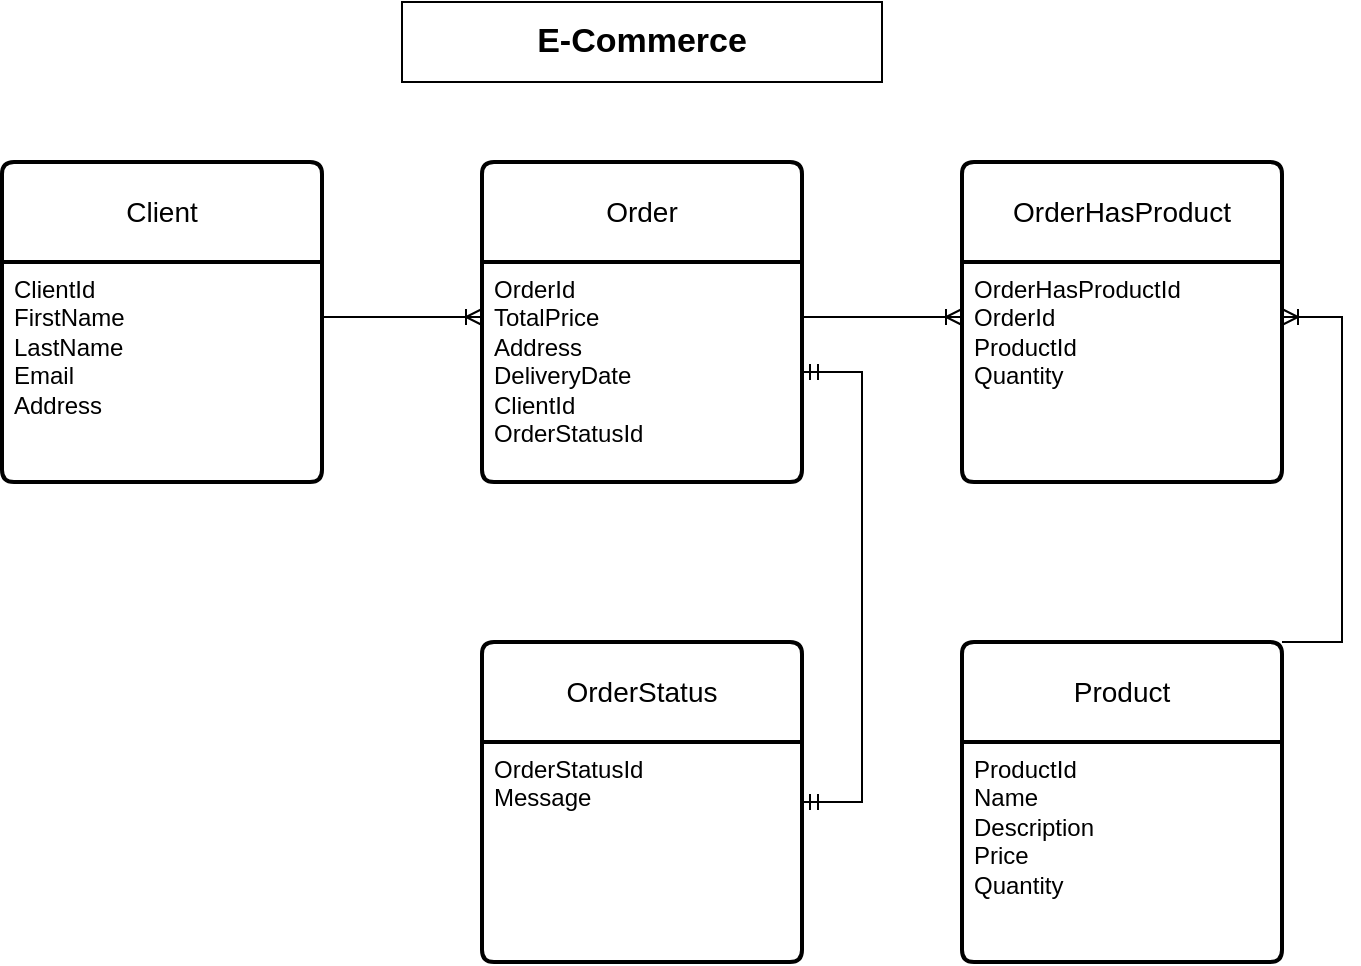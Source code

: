 <mxfile version="21.6.1" type="device">
  <diagram name="Страница 1" id="3lejjYEsDjp69XuZHMyw">
    <mxGraphModel dx="1434" dy="764" grid="1" gridSize="10" guides="1" tooltips="1" connect="1" arrows="1" fold="1" page="1" pageScale="1" pageWidth="827" pageHeight="1169" math="0" shadow="0">
      <root>
        <mxCell id="0" />
        <mxCell id="1" parent="0" />
        <mxCell id="Ldcjkbyiorn4CWYzJLpU-1" value="&lt;b&gt;&lt;font style=&quot;font-size: 17px;&quot;&gt;E-Commerce&lt;/font&gt;&lt;/b&gt;" style="text;html=1;strokeColor=default;fillColor=none;align=center;verticalAlign=middle;whiteSpace=wrap;rounded=0;" vertex="1" parent="1">
          <mxGeometry x="280" y="40" width="240" height="40" as="geometry" />
        </mxCell>
        <mxCell id="Ldcjkbyiorn4CWYzJLpU-2" value="Product" style="swimlane;childLayout=stackLayout;horizontal=1;startSize=50;horizontalStack=0;rounded=1;fontSize=14;fontStyle=0;strokeWidth=2;resizeParent=0;resizeLast=1;shadow=0;dashed=0;align=center;arcSize=4;whiteSpace=wrap;html=1;" vertex="1" parent="1">
          <mxGeometry x="560" y="360" width="160" height="160" as="geometry" />
        </mxCell>
        <mxCell id="Ldcjkbyiorn4CWYzJLpU-3" value="ProductId&lt;br&gt;Name&lt;br&gt;Description&lt;br&gt;Price&lt;br&gt;Quantity" style="align=left;strokeColor=none;fillColor=none;spacingLeft=4;fontSize=12;verticalAlign=top;resizable=0;rotatable=0;part=1;html=1;" vertex="1" parent="Ldcjkbyiorn4CWYzJLpU-2">
          <mxGeometry y="50" width="160" height="110" as="geometry" />
        </mxCell>
        <mxCell id="Ldcjkbyiorn4CWYzJLpU-4" value="Client" style="swimlane;childLayout=stackLayout;horizontal=1;startSize=50;horizontalStack=0;rounded=1;fontSize=14;fontStyle=0;strokeWidth=2;resizeParent=0;resizeLast=1;shadow=0;dashed=0;align=center;arcSize=4;whiteSpace=wrap;html=1;" vertex="1" parent="1">
          <mxGeometry x="80" y="120" width="160" height="160" as="geometry" />
        </mxCell>
        <mxCell id="Ldcjkbyiorn4CWYzJLpU-5" value="ClientId&lt;br&gt;FirstName&lt;br&gt;LastName&lt;br&gt;Email&lt;br&gt;Address" style="align=left;strokeColor=none;fillColor=none;spacingLeft=4;fontSize=12;verticalAlign=top;resizable=0;rotatable=0;part=1;html=1;" vertex="1" parent="Ldcjkbyiorn4CWYzJLpU-4">
          <mxGeometry y="50" width="160" height="110" as="geometry" />
        </mxCell>
        <mxCell id="Ldcjkbyiorn4CWYzJLpU-6" value="Order" style="swimlane;childLayout=stackLayout;horizontal=1;startSize=50;horizontalStack=0;rounded=1;fontSize=14;fontStyle=0;strokeWidth=2;resizeParent=0;resizeLast=1;shadow=0;dashed=0;align=center;arcSize=4;whiteSpace=wrap;html=1;" vertex="1" parent="1">
          <mxGeometry x="320" y="120" width="160" height="160" as="geometry" />
        </mxCell>
        <mxCell id="Ldcjkbyiorn4CWYzJLpU-7" value="OrderId&lt;br&gt;TotalPrice&lt;br&gt;Address&lt;br&gt;DeliveryDate&lt;br&gt;ClientId&lt;br&gt;OrderStatusId" style="align=left;strokeColor=none;fillColor=none;spacingLeft=4;fontSize=12;verticalAlign=top;resizable=0;rotatable=0;part=1;html=1;" vertex="1" parent="Ldcjkbyiorn4CWYzJLpU-6">
          <mxGeometry y="50" width="160" height="110" as="geometry" />
        </mxCell>
        <mxCell id="Ldcjkbyiorn4CWYzJLpU-13" value="" style="edgeStyle=entityRelationEdgeStyle;fontSize=12;html=1;endArrow=ERoneToMany;rounded=0;exitX=1;exitY=0.25;exitDx=0;exitDy=0;entryX=0;entryY=0.25;entryDx=0;entryDy=0;" edge="1" parent="1" source="Ldcjkbyiorn4CWYzJLpU-5" target="Ldcjkbyiorn4CWYzJLpU-7">
          <mxGeometry width="100" height="100" relative="1" as="geometry">
            <mxPoint x="360" y="440" as="sourcePoint" />
            <mxPoint x="460" y="340" as="targetPoint" />
          </mxGeometry>
        </mxCell>
        <mxCell id="Ldcjkbyiorn4CWYzJLpU-15" value="OrderHasProduct" style="swimlane;childLayout=stackLayout;horizontal=1;startSize=50;horizontalStack=0;rounded=1;fontSize=14;fontStyle=0;strokeWidth=2;resizeParent=0;resizeLast=1;shadow=0;dashed=0;align=center;arcSize=4;whiteSpace=wrap;html=1;" vertex="1" parent="1">
          <mxGeometry x="560" y="120" width="160" height="160" as="geometry" />
        </mxCell>
        <mxCell id="Ldcjkbyiorn4CWYzJLpU-16" value="OrderHasProductId&lt;br&gt;OrderId&lt;br&gt;ProductId&lt;br&gt;Quantity" style="align=left;strokeColor=none;fillColor=none;spacingLeft=4;fontSize=12;verticalAlign=top;resizable=0;rotatable=0;part=1;html=1;" vertex="1" parent="Ldcjkbyiorn4CWYzJLpU-15">
          <mxGeometry y="50" width="160" height="110" as="geometry" />
        </mxCell>
        <mxCell id="Ldcjkbyiorn4CWYzJLpU-18" value="" style="edgeStyle=entityRelationEdgeStyle;fontSize=12;html=1;endArrow=ERoneToMany;rounded=0;exitX=1;exitY=0.25;exitDx=0;exitDy=0;entryX=0;entryY=0.25;entryDx=0;entryDy=0;" edge="1" parent="1" source="Ldcjkbyiorn4CWYzJLpU-7" target="Ldcjkbyiorn4CWYzJLpU-16">
          <mxGeometry width="100" height="100" relative="1" as="geometry">
            <mxPoint x="470" y="340" as="sourcePoint" />
            <mxPoint x="570" y="240" as="targetPoint" />
          </mxGeometry>
        </mxCell>
        <mxCell id="Ldcjkbyiorn4CWYzJLpU-19" value="" style="edgeStyle=entityRelationEdgeStyle;fontSize=12;html=1;endArrow=ERoneToMany;rounded=0;exitX=1;exitY=0;exitDx=0;exitDy=0;entryX=1;entryY=0.25;entryDx=0;entryDy=0;" edge="1" parent="1" source="Ldcjkbyiorn4CWYzJLpU-2" target="Ldcjkbyiorn4CWYzJLpU-16">
          <mxGeometry width="100" height="100" relative="1" as="geometry">
            <mxPoint x="470" y="340" as="sourcePoint" />
            <mxPoint x="570" y="240" as="targetPoint" />
          </mxGeometry>
        </mxCell>
        <mxCell id="Ldcjkbyiorn4CWYzJLpU-20" value="OrderStatus" style="swimlane;childLayout=stackLayout;horizontal=1;startSize=50;horizontalStack=0;rounded=1;fontSize=14;fontStyle=0;strokeWidth=2;resizeParent=0;resizeLast=1;shadow=0;dashed=0;align=center;arcSize=4;whiteSpace=wrap;html=1;" vertex="1" parent="1">
          <mxGeometry x="320" y="360" width="160" height="160" as="geometry" />
        </mxCell>
        <mxCell id="Ldcjkbyiorn4CWYzJLpU-21" value="OrderStatusId&lt;br&gt;Message" style="align=left;strokeColor=none;fillColor=none;spacingLeft=4;fontSize=12;verticalAlign=top;resizable=0;rotatable=0;part=1;html=1;" vertex="1" parent="Ldcjkbyiorn4CWYzJLpU-20">
          <mxGeometry y="50" width="160" height="110" as="geometry" />
        </mxCell>
        <mxCell id="Ldcjkbyiorn4CWYzJLpU-23" value="" style="edgeStyle=entityRelationEdgeStyle;fontSize=12;html=1;endArrow=ERmandOne;startArrow=ERmandOne;rounded=0;entryX=1;entryY=0.5;entryDx=0;entryDy=0;" edge="1" parent="1" source="Ldcjkbyiorn4CWYzJLpU-20" target="Ldcjkbyiorn4CWYzJLpU-7">
          <mxGeometry width="100" height="100" relative="1" as="geometry">
            <mxPoint x="470" y="340" as="sourcePoint" />
            <mxPoint x="570" y="240" as="targetPoint" />
            <Array as="points">
              <mxPoint x="260" y="320" />
            </Array>
          </mxGeometry>
        </mxCell>
      </root>
    </mxGraphModel>
  </diagram>
</mxfile>
